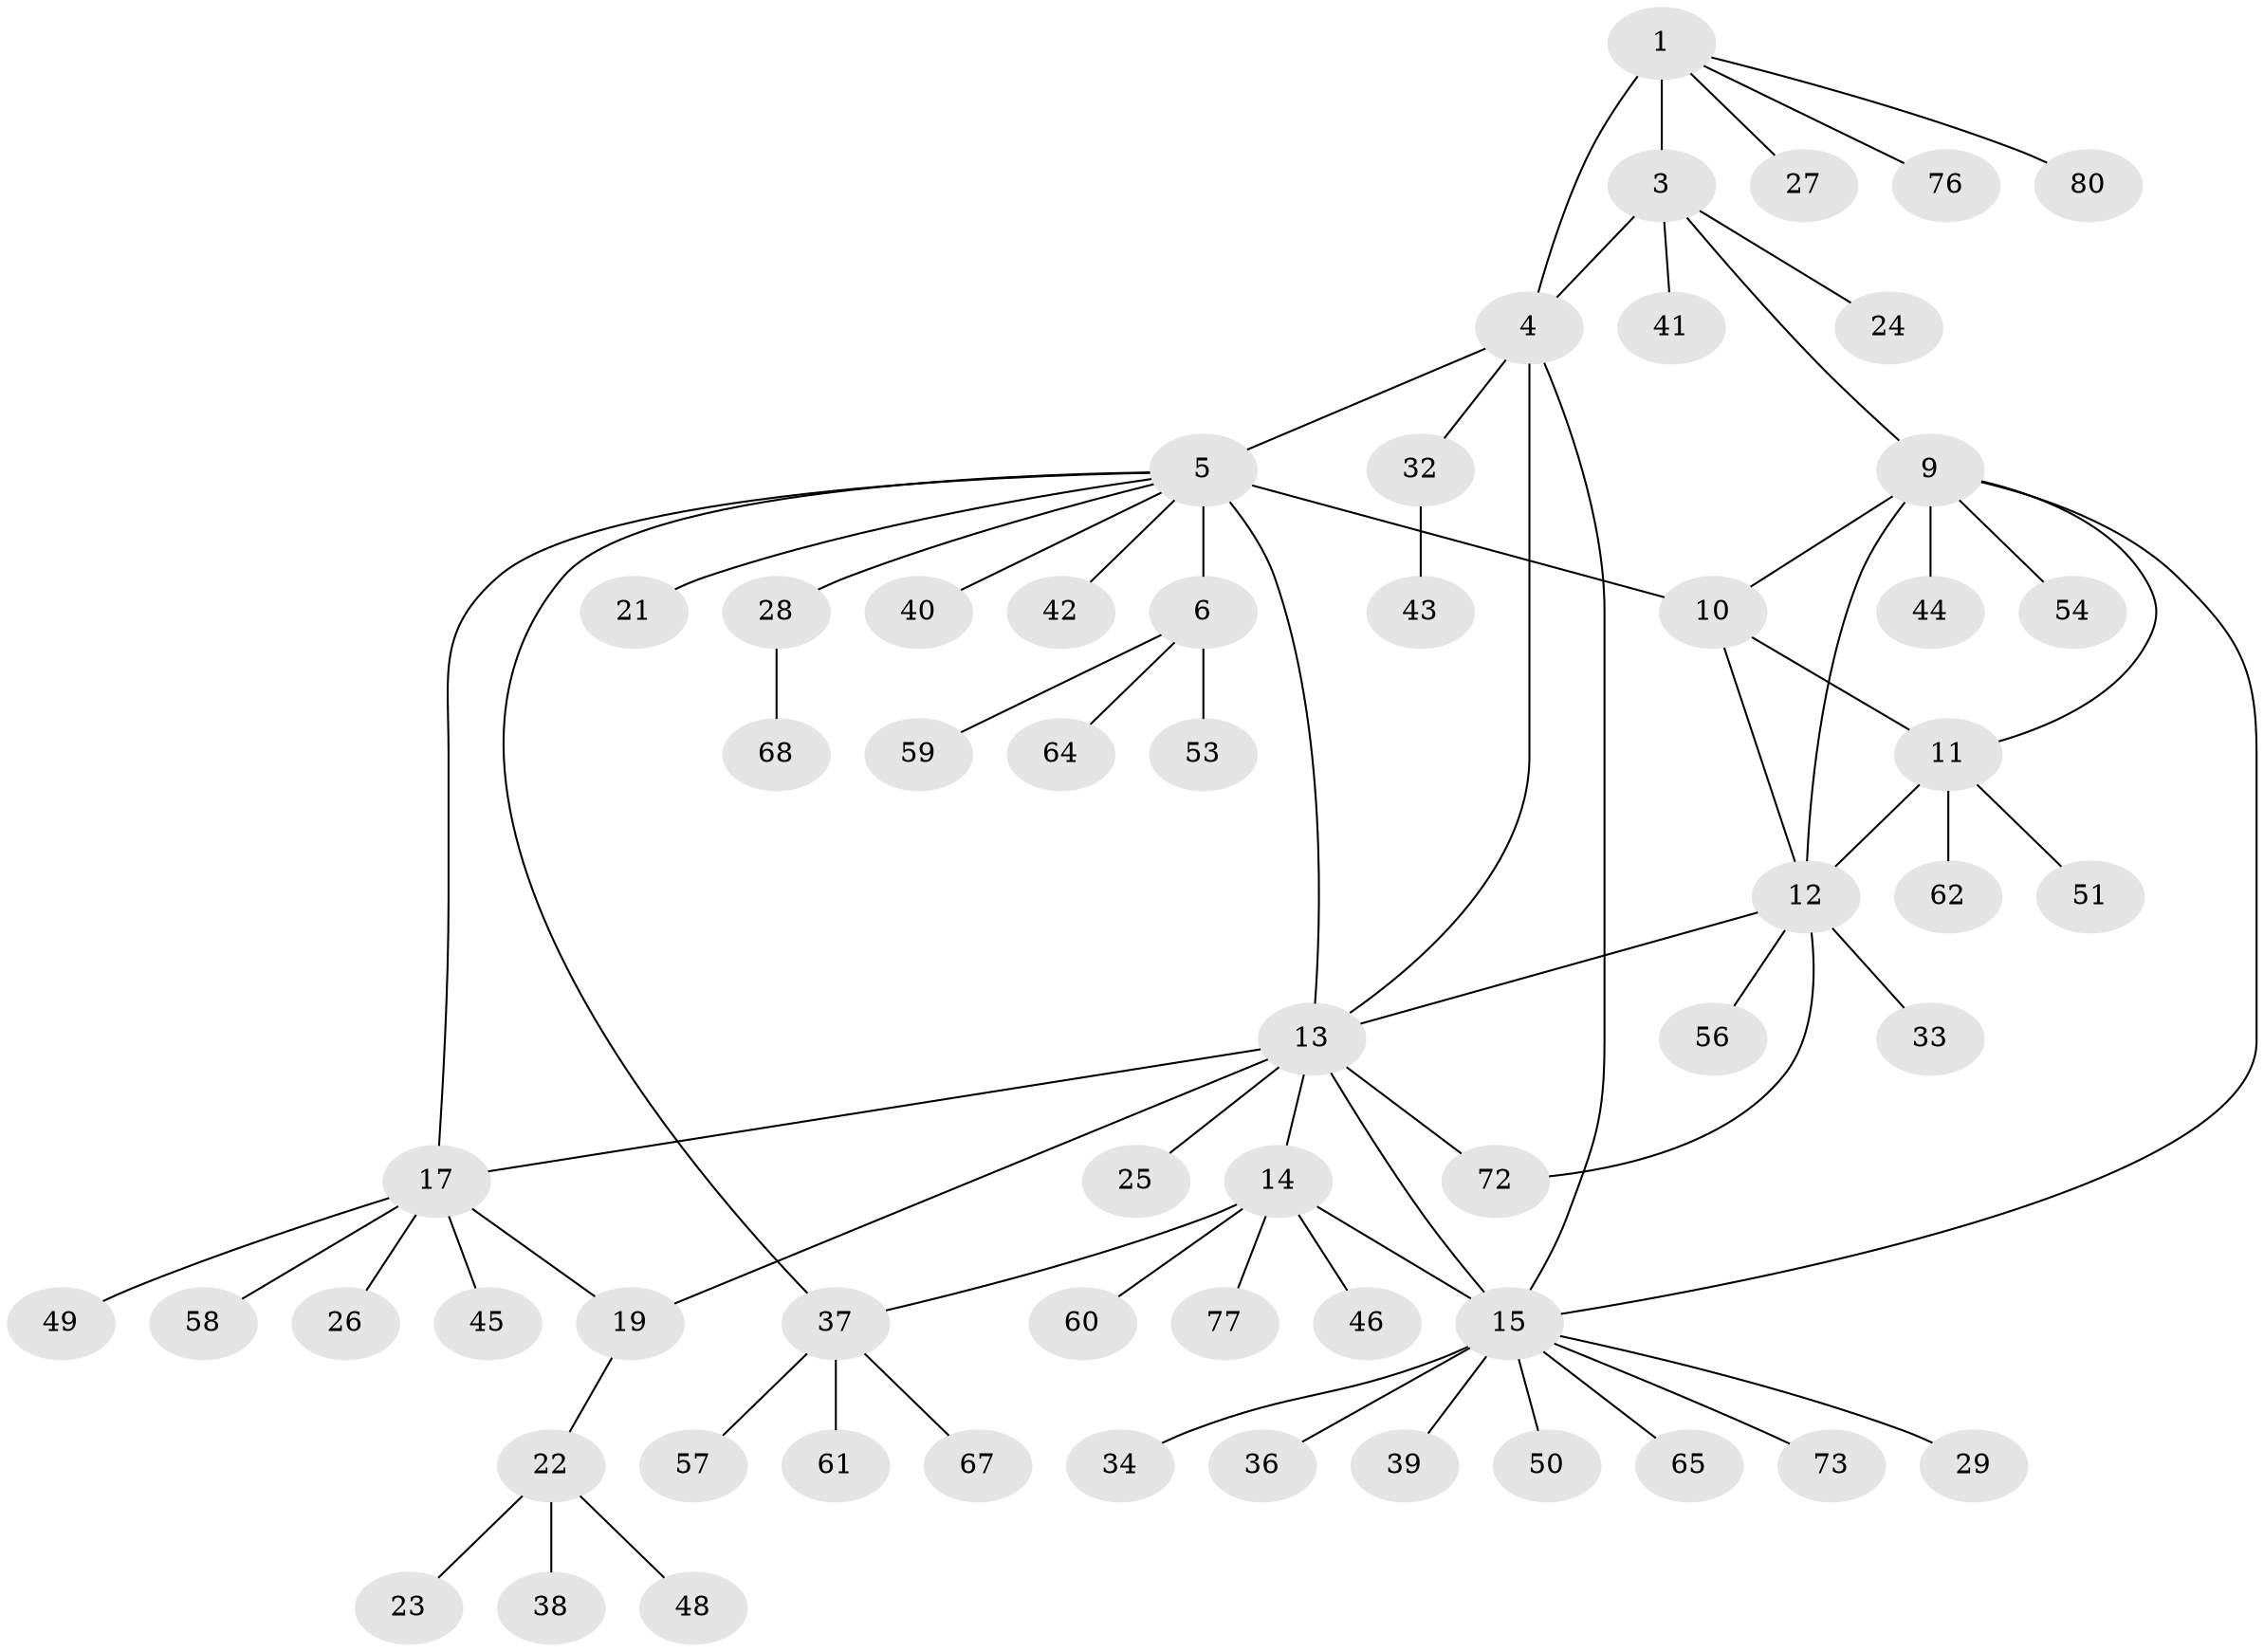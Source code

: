 // original degree distribution, {6: 0.075, 3: 0.0375, 7: 0.05, 4: 0.0375, 9: 0.0125, 5: 0.05, 8: 0.025, 11: 0.0125, 1: 0.6125, 2: 0.0875}
// Generated by graph-tools (version 1.1) at 2025/11/02/27/25 16:11:33]
// undirected, 59 vertices, 72 edges
graph export_dot {
graph [start="1"]
  node [color=gray90,style=filled];
  1 [super="+2"];
  3 [super="+63"];
  4;
  5 [super="+7"];
  6 [super="+8"];
  9 [super="+31"];
  10;
  11 [super="+55"];
  12 [super="+75"];
  13 [super="+20"];
  14 [super="+74"];
  15 [super="+16"];
  17 [super="+18"];
  19 [super="+66"];
  21;
  22 [super="+71"];
  23 [super="+30"];
  24 [super="+70"];
  25 [super="+69"];
  26;
  27;
  28 [super="+35"];
  29;
  32 [super="+47"];
  33 [super="+79"];
  34;
  36;
  37 [super="+52"];
  38;
  39;
  40;
  41;
  42;
  43;
  44;
  45;
  46;
  48;
  49;
  50;
  51;
  53 [super="+78"];
  54;
  56;
  57;
  58;
  59;
  60;
  61;
  62;
  64;
  65;
  67;
  68;
  72;
  73;
  76;
  77;
  80;
  1 -- 3 [weight=2];
  1 -- 4 [weight=2];
  1 -- 27;
  1 -- 76;
  1 -- 80;
  3 -- 4;
  3 -- 9;
  3 -- 24;
  3 -- 41;
  4 -- 15;
  4 -- 32;
  4 -- 13;
  4 -- 5;
  5 -- 6 [weight=4];
  5 -- 10;
  5 -- 21;
  5 -- 42;
  5 -- 37;
  5 -- 40;
  5 -- 13;
  5 -- 17;
  5 -- 28;
  6 -- 53;
  6 -- 64;
  6 -- 59;
  9 -- 10;
  9 -- 11;
  9 -- 12;
  9 -- 15;
  9 -- 44;
  9 -- 54;
  10 -- 11;
  10 -- 12;
  11 -- 12;
  11 -- 51;
  11 -- 62;
  12 -- 33;
  12 -- 56;
  12 -- 72;
  12 -- 13;
  13 -- 14;
  13 -- 15 [weight=2];
  13 -- 25;
  13 -- 17 [weight=2];
  13 -- 19;
  13 -- 72;
  14 -- 15 [weight=2];
  14 -- 37;
  14 -- 46;
  14 -- 60;
  14 -- 77;
  15 -- 29;
  15 -- 34;
  15 -- 39;
  15 -- 50;
  15 -- 65;
  15 -- 73;
  15 -- 36;
  17 -- 19 [weight=2];
  17 -- 45;
  17 -- 58;
  17 -- 49;
  17 -- 26;
  19 -- 22;
  22 -- 23;
  22 -- 38;
  22 -- 48;
  28 -- 68;
  32 -- 43;
  37 -- 57;
  37 -- 61;
  37 -- 67;
}
